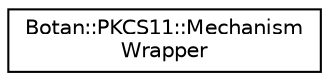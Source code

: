 digraph "Graphical Class Hierarchy"
{
  edge [fontname="Helvetica",fontsize="10",labelfontname="Helvetica",labelfontsize="10"];
  node [fontname="Helvetica",fontsize="10",shape=record];
  rankdir="LR";
  Node0 [label="Botan::PKCS11::Mechanism\lWrapper",height=0.2,width=0.4,color="black", fillcolor="white", style="filled",URL="$class_botan_1_1_p_k_c_s11_1_1_mechanism_wrapper.html"];
}
